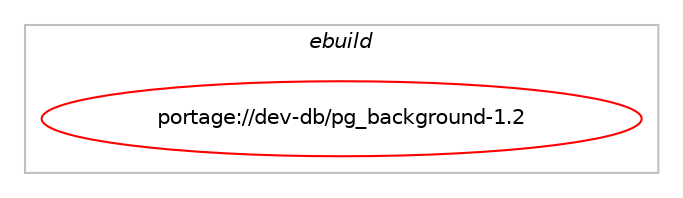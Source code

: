 digraph prolog {

# *************
# Graph options
# *************

newrank=true;
concentrate=true;
compound=true;
graph [rankdir=LR,fontname=Helvetica,fontsize=10,ranksep=1.5];#, ranksep=2.5, nodesep=0.2];
edge  [arrowhead=vee];
node  [fontname=Helvetica,fontsize=10];

# **********
# The ebuild
# **********

subgraph cluster_leftcol {
color=gray;
label=<<i>ebuild</i>>;
id [label="portage://dev-db/pg_background-1.2", color=red, width=4, href="../dev-db/pg_background-1.2.svg"];
}

# ****************
# The dependencies
# ****************

subgraph cluster_midcol {
color=gray;
label=<<i>dependencies</i>>;
subgraph cluster_compile {
fillcolor="#eeeeee";
style=filled;
label=<<i>compile</i>>;
# *** BEGIN UNKNOWN DEPENDENCY TYPE (TODO) ***
# id -> equal(use_conditional_group(positive,postgres_targets_postgres13,portage://dev-db/pg_background-1.2,[package_dependency(portage://dev-db/pg_background-1.2,install,no,dev-db,postgresql,none,[,,],[slot(13),equal],[])]))
# *** END UNKNOWN DEPENDENCY TYPE (TODO) ***

# *** BEGIN UNKNOWN DEPENDENCY TYPE (TODO) ***
# id -> equal(use_conditional_group(positive,postgres_targets_postgres14,portage://dev-db/pg_background-1.2,[package_dependency(portage://dev-db/pg_background-1.2,install,no,dev-db,postgresql,none,[,,],[slot(14),equal],[])]))
# *** END UNKNOWN DEPENDENCY TYPE (TODO) ***

# *** BEGIN UNKNOWN DEPENDENCY TYPE (TODO) ***
# id -> equal(use_conditional_group(positive,postgres_targets_postgres15,portage://dev-db/pg_background-1.2,[package_dependency(portage://dev-db/pg_background-1.2,install,no,dev-db,postgresql,none,[,,],[slot(15),equal],[])]))
# *** END UNKNOWN DEPENDENCY TYPE (TODO) ***

# *** BEGIN UNKNOWN DEPENDENCY TYPE (TODO) ***
# id -> equal(use_conditional_group(positive,postgres_targets_postgres16,portage://dev-db/pg_background-1.2,[package_dependency(portage://dev-db/pg_background-1.2,install,no,dev-db,postgresql,none,[,,],[slot(16),equal],[])]))
# *** END UNKNOWN DEPENDENCY TYPE (TODO) ***

}
subgraph cluster_compileandrun {
fillcolor="#eeeeee";
style=filled;
label=<<i>compile and run</i>>;
}
subgraph cluster_run {
fillcolor="#eeeeee";
style=filled;
label=<<i>run</i>>;
# *** BEGIN UNKNOWN DEPENDENCY TYPE (TODO) ***
# id -> equal(use_conditional_group(positive,postgres_targets_postgres13,portage://dev-db/pg_background-1.2,[package_dependency(portage://dev-db/pg_background-1.2,run,no,dev-db,postgresql,none,[,,],[slot(13),equal],[])]))
# *** END UNKNOWN DEPENDENCY TYPE (TODO) ***

# *** BEGIN UNKNOWN DEPENDENCY TYPE (TODO) ***
# id -> equal(use_conditional_group(positive,postgres_targets_postgres14,portage://dev-db/pg_background-1.2,[package_dependency(portage://dev-db/pg_background-1.2,run,no,dev-db,postgresql,none,[,,],[slot(14),equal],[])]))
# *** END UNKNOWN DEPENDENCY TYPE (TODO) ***

# *** BEGIN UNKNOWN DEPENDENCY TYPE (TODO) ***
# id -> equal(use_conditional_group(positive,postgres_targets_postgres15,portage://dev-db/pg_background-1.2,[package_dependency(portage://dev-db/pg_background-1.2,run,no,dev-db,postgresql,none,[,,],[slot(15),equal],[])]))
# *** END UNKNOWN DEPENDENCY TYPE (TODO) ***

# *** BEGIN UNKNOWN DEPENDENCY TYPE (TODO) ***
# id -> equal(use_conditional_group(positive,postgres_targets_postgres16,portage://dev-db/pg_background-1.2,[package_dependency(portage://dev-db/pg_background-1.2,run,no,dev-db,postgresql,none,[,,],[slot(16),equal],[])]))
# *** END UNKNOWN DEPENDENCY TYPE (TODO) ***

}
}

# **************
# The candidates
# **************

subgraph cluster_choices {
rank=same;
color=gray;
label=<<i>candidates</i>>;

}

}
